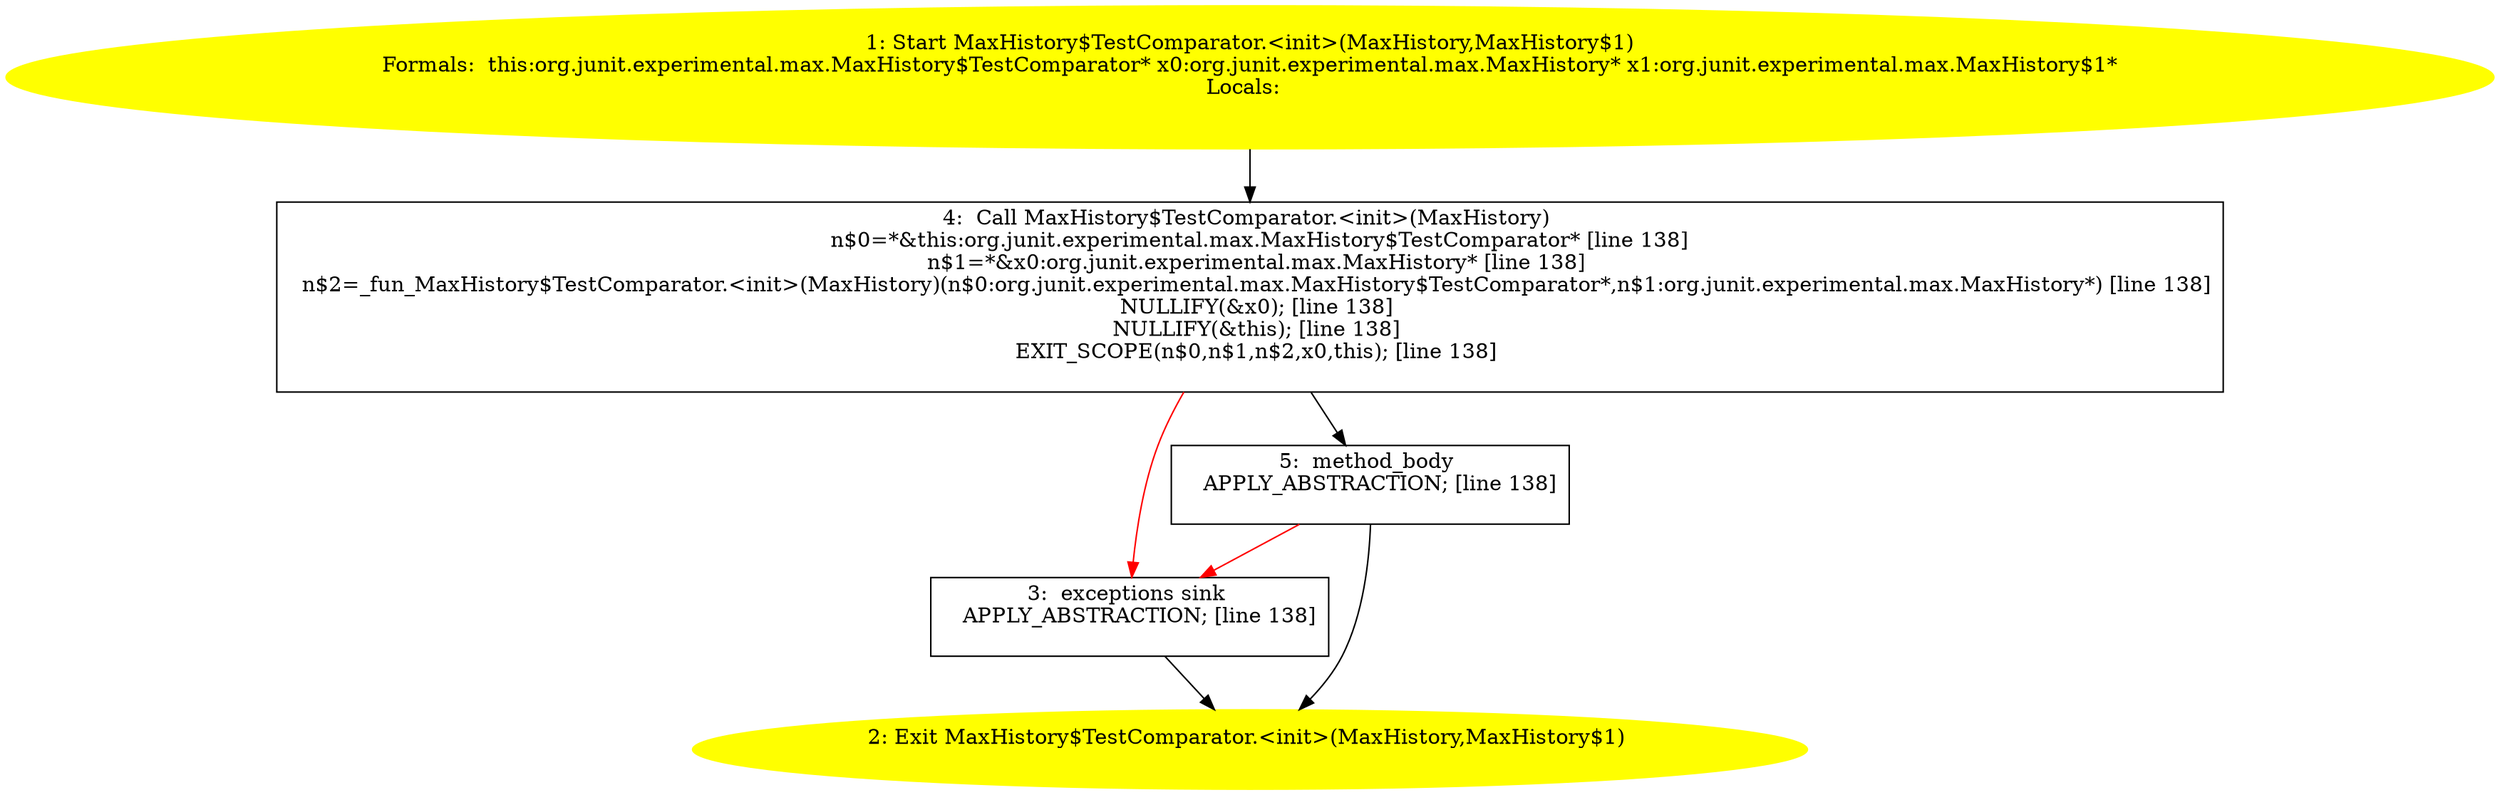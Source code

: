 /* @generated */
digraph cfg {
"org.junit.experimental.max.MaxHistory$TestComparator.<init>(org.junit.experimental.max.MaxHistory,or.0fbc44aaf62896eb019571723b577591_1" [label="1: Start MaxHistory$TestComparator.<init>(MaxHistory,MaxHistory$1)\nFormals:  this:org.junit.experimental.max.MaxHistory$TestComparator* x0:org.junit.experimental.max.MaxHistory* x1:org.junit.experimental.max.MaxHistory$1*\nLocals:  \n  " color=yellow style=filled]
	

	 "org.junit.experimental.max.MaxHistory$TestComparator.<init>(org.junit.experimental.max.MaxHistory,or.0fbc44aaf62896eb019571723b577591_1" -> "org.junit.experimental.max.MaxHistory$TestComparator.<init>(org.junit.experimental.max.MaxHistory,or.0fbc44aaf62896eb019571723b577591_4" ;
"org.junit.experimental.max.MaxHistory$TestComparator.<init>(org.junit.experimental.max.MaxHistory,or.0fbc44aaf62896eb019571723b577591_2" [label="2: Exit MaxHistory$TestComparator.<init>(MaxHistory,MaxHistory$1) \n  " color=yellow style=filled]
	

"org.junit.experimental.max.MaxHistory$TestComparator.<init>(org.junit.experimental.max.MaxHistory,or.0fbc44aaf62896eb019571723b577591_3" [label="3:  exceptions sink \n   APPLY_ABSTRACTION; [line 138]\n " shape="box"]
	

	 "org.junit.experimental.max.MaxHistory$TestComparator.<init>(org.junit.experimental.max.MaxHistory,or.0fbc44aaf62896eb019571723b577591_3" -> "org.junit.experimental.max.MaxHistory$TestComparator.<init>(org.junit.experimental.max.MaxHistory,or.0fbc44aaf62896eb019571723b577591_2" ;
"org.junit.experimental.max.MaxHistory$TestComparator.<init>(org.junit.experimental.max.MaxHistory,or.0fbc44aaf62896eb019571723b577591_4" [label="4:  Call MaxHistory$TestComparator.<init>(MaxHistory) \n   n$0=*&this:org.junit.experimental.max.MaxHistory$TestComparator* [line 138]\n  n$1=*&x0:org.junit.experimental.max.MaxHistory* [line 138]\n  n$2=_fun_MaxHistory$TestComparator.<init>(MaxHistory)(n$0:org.junit.experimental.max.MaxHistory$TestComparator*,n$1:org.junit.experimental.max.MaxHistory*) [line 138]\n  NULLIFY(&x0); [line 138]\n  NULLIFY(&this); [line 138]\n  EXIT_SCOPE(n$0,n$1,n$2,x0,this); [line 138]\n " shape="box"]
	

	 "org.junit.experimental.max.MaxHistory$TestComparator.<init>(org.junit.experimental.max.MaxHistory,or.0fbc44aaf62896eb019571723b577591_4" -> "org.junit.experimental.max.MaxHistory$TestComparator.<init>(org.junit.experimental.max.MaxHistory,or.0fbc44aaf62896eb019571723b577591_5" ;
	 "org.junit.experimental.max.MaxHistory$TestComparator.<init>(org.junit.experimental.max.MaxHistory,or.0fbc44aaf62896eb019571723b577591_4" -> "org.junit.experimental.max.MaxHistory$TestComparator.<init>(org.junit.experimental.max.MaxHistory,or.0fbc44aaf62896eb019571723b577591_3" [color="red" ];
"org.junit.experimental.max.MaxHistory$TestComparator.<init>(org.junit.experimental.max.MaxHistory,or.0fbc44aaf62896eb019571723b577591_5" [label="5:  method_body \n   APPLY_ABSTRACTION; [line 138]\n " shape="box"]
	

	 "org.junit.experimental.max.MaxHistory$TestComparator.<init>(org.junit.experimental.max.MaxHistory,or.0fbc44aaf62896eb019571723b577591_5" -> "org.junit.experimental.max.MaxHistory$TestComparator.<init>(org.junit.experimental.max.MaxHistory,or.0fbc44aaf62896eb019571723b577591_2" ;
	 "org.junit.experimental.max.MaxHistory$TestComparator.<init>(org.junit.experimental.max.MaxHistory,or.0fbc44aaf62896eb019571723b577591_5" -> "org.junit.experimental.max.MaxHistory$TestComparator.<init>(org.junit.experimental.max.MaxHistory,or.0fbc44aaf62896eb019571723b577591_3" [color="red" ];
}
